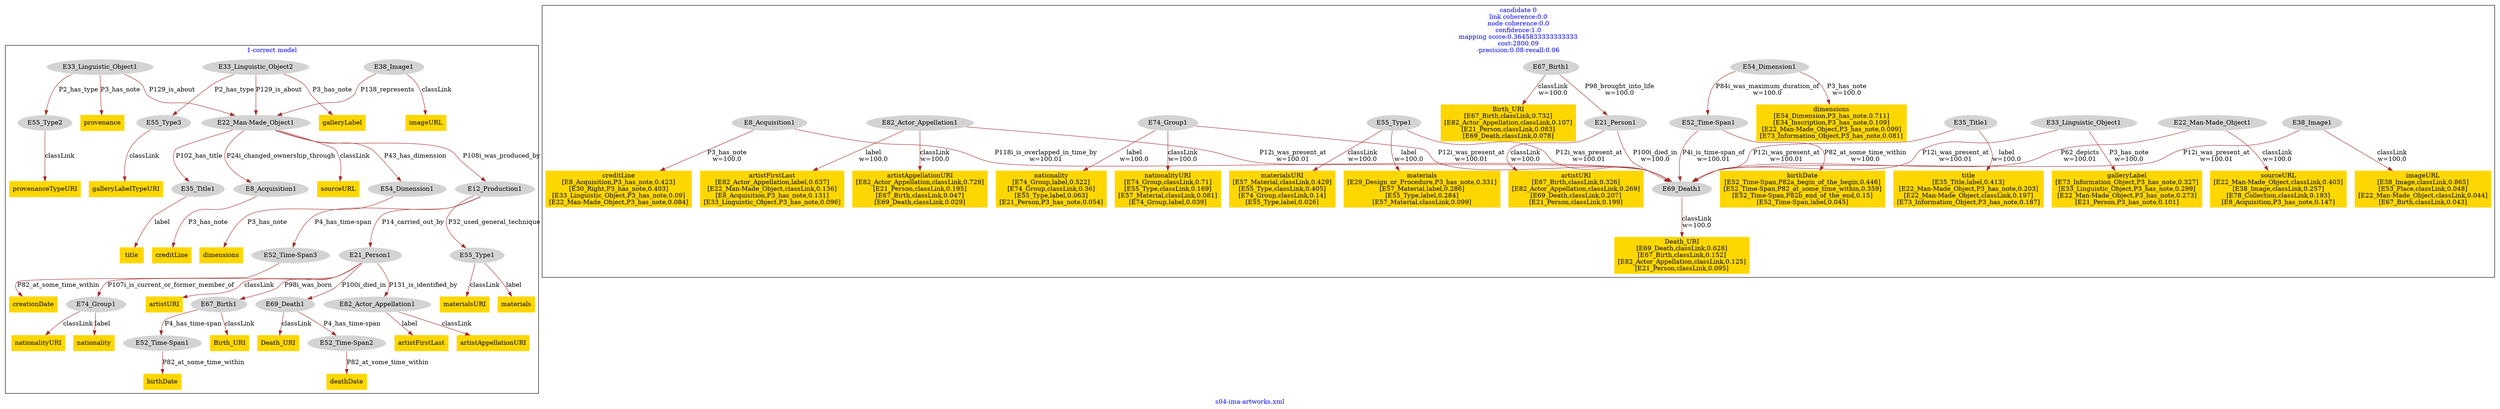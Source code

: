 digraph n0 {
fontcolor="blue"
remincross="true"
label="s04-ima-artworks.xml"
subgraph cluster_0 {
label="1-correct model"
n2[style="filled",color="white",fillcolor="lightgray",label="E38_Image1"];
n3[shape="plaintext",style="filled",fillcolor="gold",label="imageURL"];
n4[style="filled",color="white",fillcolor="lightgray",label="E69_Death1"];
n5[shape="plaintext",style="filled",fillcolor="gold",label="Death_URI"];
n6[style="filled",color="white",fillcolor="lightgray",label="E52_Time-Span1"];
n7[shape="plaintext",style="filled",fillcolor="gold",label="birthDate"];
n8[style="filled",color="white",fillcolor="lightgray",label="E82_Actor_Appellation1"];
n9[shape="plaintext",style="filled",fillcolor="gold",label="artistFirstLast"];
n10[style="filled",color="white",fillcolor="lightgray",label="E55_Type1"];
n11[shape="plaintext",style="filled",fillcolor="gold",label="materialsURI"];
n12[style="filled",color="white",fillcolor="lightgray",label="E74_Group1"];
n13[shape="plaintext",style="filled",fillcolor="gold",label="nationalityURI"];
n14[style="filled",color="white",fillcolor="lightgray",label="E35_Title1"];
n15[shape="plaintext",style="filled",fillcolor="gold",label="title"];
n16[style="filled",color="white",fillcolor="lightgray",label="E8_Acquisition1"];
n17[shape="plaintext",style="filled",fillcolor="gold",label="creditLine"];
n18[style="filled",color="white",fillcolor="lightgray",label="E55_Type3"];
n19[shape="plaintext",style="filled",fillcolor="gold",label="galleryLabelTypeURI"];
n20[style="filled",color="white",fillcolor="lightgray",label="E22_Man-Made_Object1"];
n21[shape="plaintext",style="filled",fillcolor="gold",label="sourceURL"];
n22[shape="plaintext",style="filled",fillcolor="gold",label="materials"];
n23[shape="plaintext",style="filled",fillcolor="gold",label="artistAppellationURI"];
n24[style="filled",color="white",fillcolor="lightgray",label="E33_Linguistic_Object2"];
n25[shape="plaintext",style="filled",fillcolor="gold",label="galleryLabel"];
n26[style="filled",color="white",fillcolor="lightgray",label="E52_Time-Span2"];
n27[shape="plaintext",style="filled",fillcolor="gold",label="deathDate"];
n28[shape="plaintext",style="filled",fillcolor="gold",label="nationality"];
n29[style="filled",color="white",fillcolor="lightgray",label="E52_Time-Span3"];
n30[shape="plaintext",style="filled",fillcolor="gold",label="creationDate"];
n31[style="filled",color="white",fillcolor="lightgray",label="E21_Person1"];
n32[shape="plaintext",style="filled",fillcolor="gold",label="artistURI"];
n33[style="filled",color="white",fillcolor="lightgray",label="E67_Birth1"];
n34[shape="plaintext",style="filled",fillcolor="gold",label="Birth_URI"];
n35[style="filled",color="white",fillcolor="lightgray",label="E54_Dimension1"];
n36[shape="plaintext",style="filled",fillcolor="gold",label="dimensions"];
n37[style="filled",color="white",fillcolor="lightgray",label="E33_Linguistic_Object1"];
n38[shape="plaintext",style="filled",fillcolor="gold",label="provenance"];
n39[style="filled",color="white",fillcolor="lightgray",label="E55_Type2"];
n40[shape="plaintext",style="filled",fillcolor="gold",label="provenanceTypeURI"];
n41[style="filled",color="white",fillcolor="lightgray",label="E12_Production1"];
}
subgraph cluster_1 {
label="candidate 0\nlink coherence:0.0\nnode coherence:0.0\nconfidence:1.0\nmapping score:0.3645833333333333\ncost:2800.09\n-precision:0.08-recall:0.06"
n43[style="filled",color="white",fillcolor="lightgray",label="E21_Person1"];
n44[shape="plaintext",style="filled",fillcolor="gold",label="artistURI\n[E67_Birth,classLink,0.326]\n[E82_Actor_Appellation,classLink,0.269]\n[E69_Death,classLink,0.207]\n[E21_Person,classLink,0.199]"];
n45[style="filled",color="white",fillcolor="lightgray",label="E22_Man-Made_Object1"];
n46[shape="plaintext",style="filled",fillcolor="gold",label="sourceURL\n[E22_Man-Made_Object,classLink,0.403]\n[E38_Image,classLink,0.257]\n[E78_Collection,classLink,0.193]\n[E8_Acquisition,P3_has_note,0.147]"];
n47[style="filled",color="white",fillcolor="lightgray",label="E33_Linguistic_Object1"];
n48[shape="plaintext",style="filled",fillcolor="gold",label="galleryLabel\n[E73_Information_Object,P3_has_note,0.327]\n[E33_Linguistic_Object,P3_has_note,0.299]\n[E22_Man-Made_Object,P3_has_note,0.273]\n[E21_Person,P3_has_note,0.101]"];
n49[style="filled",color="white",fillcolor="lightgray",label="E35_Title1"];
n50[shape="plaintext",style="filled",fillcolor="gold",label="title\n[E35_Title,label,0.413]\n[E22_Man-Made_Object,P3_has_note,0.203]\n[E22_Man-Made_Object,classLink,0.197]\n[E73_Information_Object,P3_has_note,0.187]"];
n51[style="filled",color="white",fillcolor="lightgray",label="E38_Image1"];
n52[shape="plaintext",style="filled",fillcolor="gold",label="imageURL\n[E38_Image,classLink,0.865]\n[E53_Place,classLink,0.048]\n[E22_Man-Made_Object,classLink,0.044]\n[E67_Birth,classLink,0.043]"];
n53[style="filled",color="white",fillcolor="lightgray",label="E52_Time-Span1"];
n54[shape="plaintext",style="filled",fillcolor="gold",label="birthDate\n[E52_Time-Span,P82a_begin_of_the_begin,0.446]\n[E52_Time-Span,P82_at_some_time_within,0.359]\n[E52_Time-Span,P82b_end_of_the_end,0.15]\n[E52_Time-Span,label,0.045]"];
n55[style="filled",color="white",fillcolor="lightgray",label="E54_Dimension1"];
n56[shape="plaintext",style="filled",fillcolor="gold",label="dimensions\n[E54_Dimension,P3_has_note,0.711]\n[E34_Inscription,P3_has_note,0.109]\n[E22_Man-Made_Object,P3_has_note,0.099]\n[E73_Information_Object,P3_has_note,0.081]"];
n57[style="filled",color="white",fillcolor="lightgray",label="E55_Type1"];
n58[shape="plaintext",style="filled",fillcolor="gold",label="materialsURI\n[E57_Material,classLink,0.429]\n[E55_Type,classLink,0.405]\n[E74_Group,classLink,0.14]\n[E55_Type,label,0.026]"];
n59[shape="plaintext",style="filled",fillcolor="gold",label="materials\n[E29_Design_or_Procedure,P3_has_note,0.331]\n[E57_Material,label,0.286]\n[E55_Type,label,0.284]\n[E57_Material,classLink,0.099]"];
n60[style="filled",color="white",fillcolor="lightgray",label="E67_Birth1"];
n61[shape="plaintext",style="filled",fillcolor="gold",label="Birth_URI\n[E67_Birth,classLink,0.732]\n[E82_Actor_Appellation,classLink,0.107]\n[E21_Person,classLink,0.083]\n[E69_Death,classLink,0.078]"];
n62[style="filled",color="white",fillcolor="lightgray",label="E69_Death1"];
n63[shape="plaintext",style="filled",fillcolor="gold",label="Death_URI\n[E69_Death,classLink,0.628]\n[E67_Birth,classLink,0.152]\n[E82_Actor_Appellation,classLink,0.125]\n[E21_Person,classLink,0.095]"];
n64[style="filled",color="white",fillcolor="lightgray",label="E74_Group1"];
n65[shape="plaintext",style="filled",fillcolor="gold",label="nationalityURI\n[E74_Group,classLink,0.71]\n[E55_Type,classLink,0.169]\n[E57_Material,classLink,0.081]\n[E74_Group,label,0.039]"];
n66[shape="plaintext",style="filled",fillcolor="gold",label="nationality\n[E74_Group,label,0.522]\n[E74_Group,classLink,0.36]\n[E55_Type,label,0.063]\n[E21_Person,P3_has_note,0.054]"];
n67[style="filled",color="white",fillcolor="lightgray",label="E82_Actor_Appellation1"];
n68[shape="plaintext",style="filled",fillcolor="gold",label="artistAppellationURI\n[E82_Actor_Appellation,classLink,0.729]\n[E21_Person,classLink,0.195]\n[E67_Birth,classLink,0.047]\n[E69_Death,classLink,0.029]"];
n69[shape="plaintext",style="filled",fillcolor="gold",label="artistFirstLast\n[E82_Actor_Appellation,label,0.637]\n[E22_Man-Made_Object,classLink,0.136]\n[E8_Acquisition,P3_has_note,0.131]\n[E33_Linguistic_Object,P3_has_note,0.096]"];
n70[style="filled",color="white",fillcolor="lightgray",label="E8_Acquisition1"];
n71[shape="plaintext",style="filled",fillcolor="gold",label="creditLine\n[E8_Acquisition,P3_has_note,0.423]\n[E30_Right,P3_has_note,0.403]\n[E33_Linguistic_Object,P3_has_note,0.09]\n[E22_Man-Made_Object,P3_has_note,0.084]"];
}
n2 -> n3[color="brown",fontcolor="black",label="classLink"]
n4 -> n5[color="brown",fontcolor="black",label="classLink"]
n6 -> n7[color="brown",fontcolor="black",label="P82_at_some_time_within"]
n8 -> n9[color="brown",fontcolor="black",label="label"]
n10 -> n11[color="brown",fontcolor="black",label="classLink"]
n12 -> n13[color="brown",fontcolor="black",label="classLink"]
n14 -> n15[color="brown",fontcolor="black",label="label"]
n16 -> n17[color="brown",fontcolor="black",label="P3_has_note"]
n18 -> n19[color="brown",fontcolor="black",label="classLink"]
n20 -> n21[color="brown",fontcolor="black",label="classLink"]
n10 -> n22[color="brown",fontcolor="black",label="label"]
n8 -> n23[color="brown",fontcolor="black",label="classLink"]
n24 -> n25[color="brown",fontcolor="black",label="P3_has_note"]
n26 -> n27[color="brown",fontcolor="black",label="P82_at_some_time_within"]
n12 -> n28[color="brown",fontcolor="black",label="label"]
n29 -> n30[color="brown",fontcolor="black",label="P82_at_some_time_within"]
n31 -> n32[color="brown",fontcolor="black",label="classLink"]
n33 -> n34[color="brown",fontcolor="black",label="classLink"]
n35 -> n36[color="brown",fontcolor="black",label="P3_has_note"]
n37 -> n38[color="brown",fontcolor="black",label="P3_has_note"]
n39 -> n40[color="brown",fontcolor="black",label="classLink"]
n37 -> n39[color="brown",fontcolor="black",label="P2_has_type"]
n4 -> n26[color="brown",fontcolor="black",label="P4_has_time-span"]
n33 -> n6[color="brown",fontcolor="black",label="P4_has_time-span"]
n24 -> n18[color="brown",fontcolor="black",label="P2_has_type"]
n31 -> n8[color="brown",fontcolor="black",label="P131_is_identified_by"]
n31 -> n33[color="brown",fontcolor="black",label="P98i_was_born"]
n31 -> n4[color="brown",fontcolor="black",label="P100i_died_in"]
n20 -> n16[color="brown",fontcolor="black",label="P24i_changed_ownership_through"]
n20 -> n41[color="brown",fontcolor="black",label="P108i_was_produced_by"]
n31 -> n12[color="brown",fontcolor="black",label="P107i_is_current_or_former_member_of"]
n41 -> n10[color="brown",fontcolor="black",label="P32_used_general_technique"]
n20 -> n14[color="brown",fontcolor="black",label="P102_has_title"]
n41 -> n29[color="brown",fontcolor="black",label="P4_has_time-span"]
n41 -> n31[color="brown",fontcolor="black",label="P14_carried_out_by"]
n2 -> n20[color="brown",fontcolor="black",label="P138_represents"]
n24 -> n20[color="brown",fontcolor="black",label="P129_is_about"]
n37 -> n20[color="brown",fontcolor="black",label="P129_is_about"]
n20 -> n35[color="brown",fontcolor="black",label="P43_has_dimension"]
n43 -> n44[color="brown",fontcolor="black",label="classLink\nw=100.0"]
n45 -> n46[color="brown",fontcolor="black",label="classLink\nw=100.0"]
n47 -> n48[color="brown",fontcolor="black",label="P3_has_note\nw=100.0"]
n49 -> n50[color="brown",fontcolor="black",label="label\nw=100.0"]
n51 -> n52[color="brown",fontcolor="black",label="classLink\nw=100.0"]
n53 -> n54[color="brown",fontcolor="black",label="P82_at_some_time_within\nw=100.0"]
n55 -> n56[color="brown",fontcolor="black",label="P3_has_note\nw=100.0"]
n57 -> n58[color="brown",fontcolor="black",label="classLink\nw=100.0"]
n57 -> n59[color="brown",fontcolor="black",label="label\nw=100.0"]
n60 -> n61[color="brown",fontcolor="black",label="classLink\nw=100.0"]
n62 -> n63[color="brown",fontcolor="black",label="classLink\nw=100.0"]
n64 -> n65[color="brown",fontcolor="black",label="classLink\nw=100.0"]
n64 -> n66[color="brown",fontcolor="black",label="label\nw=100.0"]
n67 -> n68[color="brown",fontcolor="black",label="classLink\nw=100.0"]
n67 -> n69[color="brown",fontcolor="black",label="label\nw=100.0"]
n70 -> n71[color="brown",fontcolor="black",label="P3_has_note\nw=100.0"]
n43 -> n62[color="brown",fontcolor="black",label="P100i_died_in\nw=100.0"]
n45 -> n62[color="brown",fontcolor="black",label="P62_depicts\nw=100.01"]
n47 -> n62[color="brown",fontcolor="black",label="P12i_was_present_at\nw=100.01"]
n49 -> n62[color="brown",fontcolor="black",label="P12i_was_present_at\nw=100.01"]
n51 -> n62[color="brown",fontcolor="black",label="P12i_was_present_at\nw=100.01"]
n53 -> n62[color="brown",fontcolor="black",label="P4i_is_time-span_of\nw=100.01"]
n55 -> n53[color="brown",fontcolor="black",label="P84i_was_maximum_duration_of\nw=100.0"]
n57 -> n62[color="brown",fontcolor="black",label="P12i_was_present_at\nw=100.01"]
n60 -> n43[color="brown",fontcolor="black",label="P98_brought_into_life\nw=100.0"]
n64 -> n62[color="brown",fontcolor="black",label="P12i_was_present_at\nw=100.01"]
n67 -> n62[color="brown",fontcolor="black",label="P12i_was_present_at\nw=100.01"]
n70 -> n62[color="brown",fontcolor="black",label="P118i_is_overlapped_in_time_by\nw=100.01"]
}
